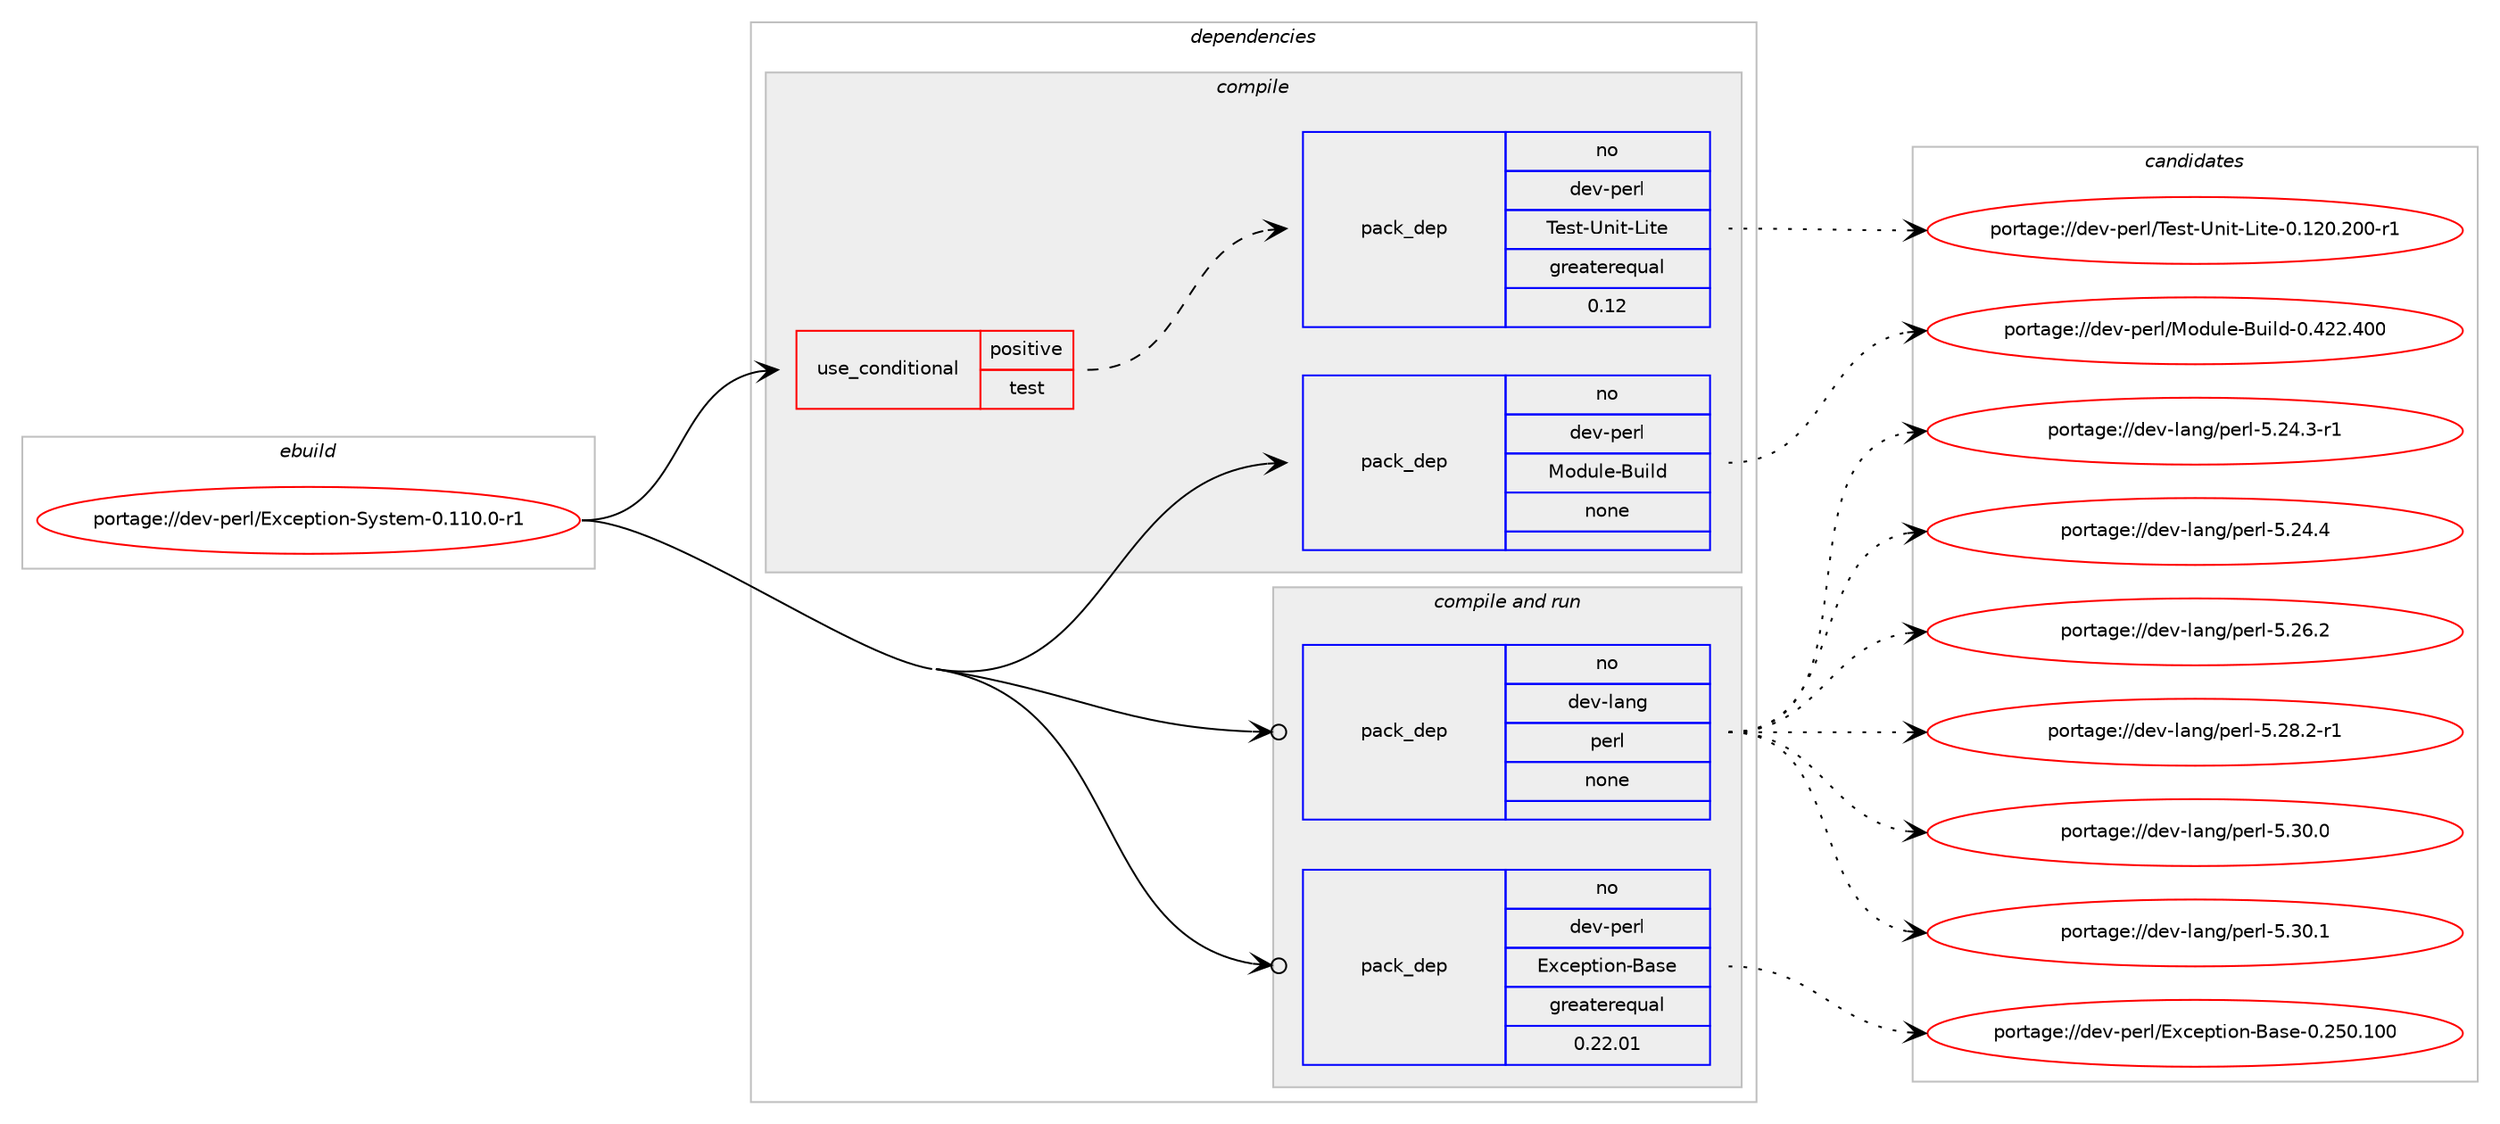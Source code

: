 digraph prolog {

# *************
# Graph options
# *************

newrank=true;
concentrate=true;
compound=true;
graph [rankdir=LR,fontname=Helvetica,fontsize=10,ranksep=1.5];#, ranksep=2.5, nodesep=0.2];
edge  [arrowhead=vee];
node  [fontname=Helvetica,fontsize=10];

# **********
# The ebuild
# **********

subgraph cluster_leftcol {
color=gray;
rank=same;
label=<<i>ebuild</i>>;
id [label="portage://dev-perl/Exception-System-0.110.0-r1", color=red, width=4, href="../dev-perl/Exception-System-0.110.0-r1.svg"];
}

# ****************
# The dependencies
# ****************

subgraph cluster_midcol {
color=gray;
label=<<i>dependencies</i>>;
subgraph cluster_compile {
fillcolor="#eeeeee";
style=filled;
label=<<i>compile</i>>;
subgraph cond22917 {
dependency112676 [label=<<TABLE BORDER="0" CELLBORDER="1" CELLSPACING="0" CELLPADDING="4"><TR><TD ROWSPAN="3" CELLPADDING="10">use_conditional</TD></TR><TR><TD>positive</TD></TR><TR><TD>test</TD></TR></TABLE>>, shape=none, color=red];
subgraph pack86583 {
dependency112677 [label=<<TABLE BORDER="0" CELLBORDER="1" CELLSPACING="0" CELLPADDING="4" WIDTH="220"><TR><TD ROWSPAN="6" CELLPADDING="30">pack_dep</TD></TR><TR><TD WIDTH="110">no</TD></TR><TR><TD>dev-perl</TD></TR><TR><TD>Test-Unit-Lite</TD></TR><TR><TD>greaterequal</TD></TR><TR><TD>0.12</TD></TR></TABLE>>, shape=none, color=blue];
}
dependency112676:e -> dependency112677:w [weight=20,style="dashed",arrowhead="vee"];
}
id:e -> dependency112676:w [weight=20,style="solid",arrowhead="vee"];
subgraph pack86584 {
dependency112678 [label=<<TABLE BORDER="0" CELLBORDER="1" CELLSPACING="0" CELLPADDING="4" WIDTH="220"><TR><TD ROWSPAN="6" CELLPADDING="30">pack_dep</TD></TR><TR><TD WIDTH="110">no</TD></TR><TR><TD>dev-perl</TD></TR><TR><TD>Module-Build</TD></TR><TR><TD>none</TD></TR><TR><TD></TD></TR></TABLE>>, shape=none, color=blue];
}
id:e -> dependency112678:w [weight=20,style="solid",arrowhead="vee"];
}
subgraph cluster_compileandrun {
fillcolor="#eeeeee";
style=filled;
label=<<i>compile and run</i>>;
subgraph pack86585 {
dependency112679 [label=<<TABLE BORDER="0" CELLBORDER="1" CELLSPACING="0" CELLPADDING="4" WIDTH="220"><TR><TD ROWSPAN="6" CELLPADDING="30">pack_dep</TD></TR><TR><TD WIDTH="110">no</TD></TR><TR><TD>dev-lang</TD></TR><TR><TD>perl</TD></TR><TR><TD>none</TD></TR><TR><TD></TD></TR></TABLE>>, shape=none, color=blue];
}
id:e -> dependency112679:w [weight=20,style="solid",arrowhead="odotvee"];
subgraph pack86586 {
dependency112680 [label=<<TABLE BORDER="0" CELLBORDER="1" CELLSPACING="0" CELLPADDING="4" WIDTH="220"><TR><TD ROWSPAN="6" CELLPADDING="30">pack_dep</TD></TR><TR><TD WIDTH="110">no</TD></TR><TR><TD>dev-perl</TD></TR><TR><TD>Exception-Base</TD></TR><TR><TD>greaterequal</TD></TR><TR><TD>0.22.01</TD></TR></TABLE>>, shape=none, color=blue];
}
id:e -> dependency112680:w [weight=20,style="solid",arrowhead="odotvee"];
}
subgraph cluster_run {
fillcolor="#eeeeee";
style=filled;
label=<<i>run</i>>;
}
}

# **************
# The candidates
# **************

subgraph cluster_choices {
rank=same;
color=gray;
label=<<i>candidates</i>>;

subgraph choice86583 {
color=black;
nodesep=1;
choiceportage10010111845112101114108478410111511645851101051164576105116101454846495048465048484511449 [label="portage://dev-perl/Test-Unit-Lite-0.120.200-r1", color=red, width=4,href="../dev-perl/Test-Unit-Lite-0.120.200-r1.svg"];
dependency112677:e -> choiceportage10010111845112101114108478410111511645851101051164576105116101454846495048465048484511449:w [style=dotted,weight="100"];
}
subgraph choice86584 {
color=black;
nodesep=1;
choiceportage100101118451121011141084777111100117108101456611710510810045484652505046524848 [label="portage://dev-perl/Module-Build-0.422.400", color=red, width=4,href="../dev-perl/Module-Build-0.422.400.svg"];
dependency112678:e -> choiceportage100101118451121011141084777111100117108101456611710510810045484652505046524848:w [style=dotted,weight="100"];
}
subgraph choice86585 {
color=black;
nodesep=1;
choiceportage100101118451089711010347112101114108455346505246514511449 [label="portage://dev-lang/perl-5.24.3-r1", color=red, width=4,href="../dev-lang/perl-5.24.3-r1.svg"];
choiceportage10010111845108971101034711210111410845534650524652 [label="portage://dev-lang/perl-5.24.4", color=red, width=4,href="../dev-lang/perl-5.24.4.svg"];
choiceportage10010111845108971101034711210111410845534650544650 [label="portage://dev-lang/perl-5.26.2", color=red, width=4,href="../dev-lang/perl-5.26.2.svg"];
choiceportage100101118451089711010347112101114108455346505646504511449 [label="portage://dev-lang/perl-5.28.2-r1", color=red, width=4,href="../dev-lang/perl-5.28.2-r1.svg"];
choiceportage10010111845108971101034711210111410845534651484648 [label="portage://dev-lang/perl-5.30.0", color=red, width=4,href="../dev-lang/perl-5.30.0.svg"];
choiceportage10010111845108971101034711210111410845534651484649 [label="portage://dev-lang/perl-5.30.1", color=red, width=4,href="../dev-lang/perl-5.30.1.svg"];
dependency112679:e -> choiceportage100101118451089711010347112101114108455346505246514511449:w [style=dotted,weight="100"];
dependency112679:e -> choiceportage10010111845108971101034711210111410845534650524652:w [style=dotted,weight="100"];
dependency112679:e -> choiceportage10010111845108971101034711210111410845534650544650:w [style=dotted,weight="100"];
dependency112679:e -> choiceportage100101118451089711010347112101114108455346505646504511449:w [style=dotted,weight="100"];
dependency112679:e -> choiceportage10010111845108971101034711210111410845534651484648:w [style=dotted,weight="100"];
dependency112679:e -> choiceportage10010111845108971101034711210111410845534651484649:w [style=dotted,weight="100"];
}
subgraph choice86586 {
color=black;
nodesep=1;
choiceportage1001011184511210111410847691209910111211610511111045669711510145484650534846494848 [label="portage://dev-perl/Exception-Base-0.250.100", color=red, width=4,href="../dev-perl/Exception-Base-0.250.100.svg"];
dependency112680:e -> choiceportage1001011184511210111410847691209910111211610511111045669711510145484650534846494848:w [style=dotted,weight="100"];
}
}

}
